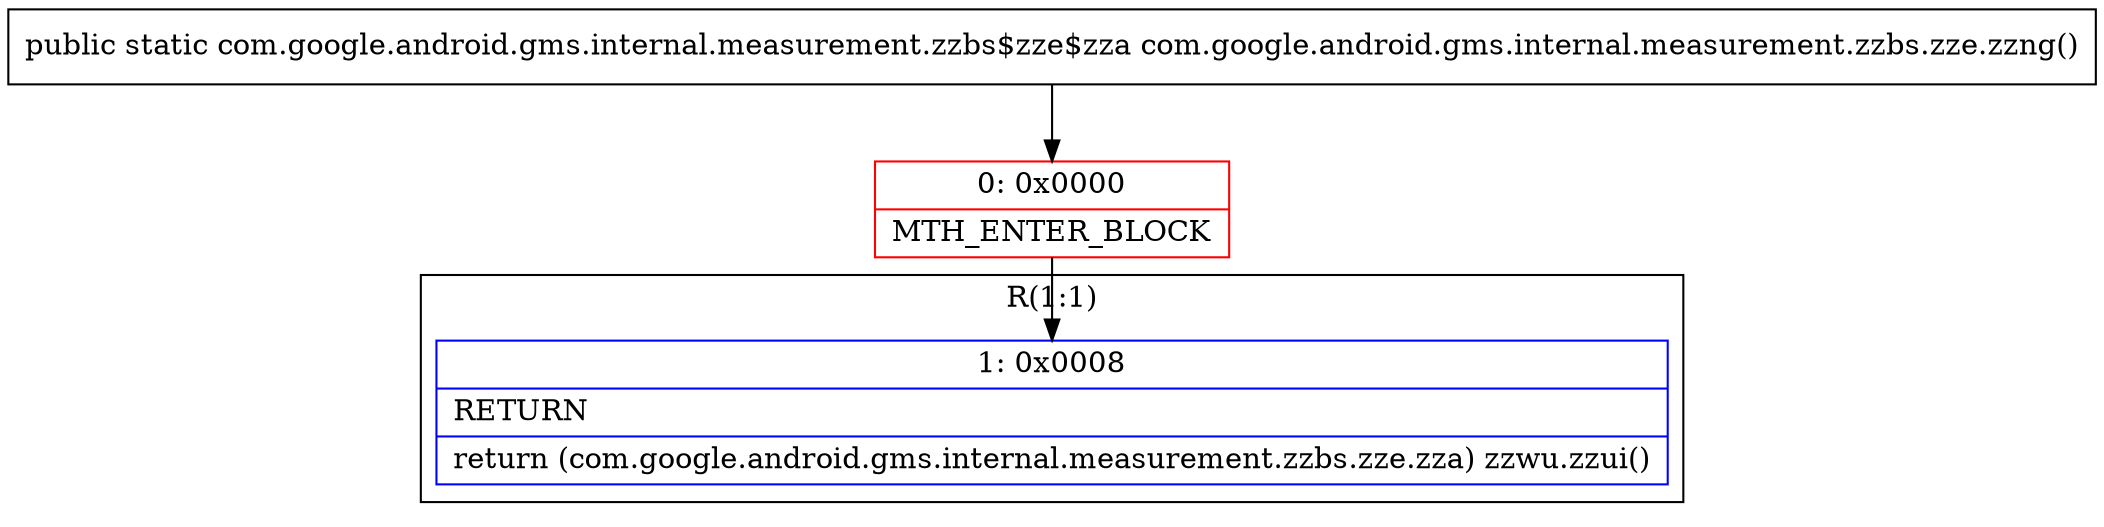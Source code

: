 digraph "CFG forcom.google.android.gms.internal.measurement.zzbs.zze.zzng()Lcom\/google\/android\/gms\/internal\/measurement\/zzbs$zze$zza;" {
subgraph cluster_Region_423064169 {
label = "R(1:1)";
node [shape=record,color=blue];
Node_1 [shape=record,label="{1\:\ 0x0008|RETURN\l|return (com.google.android.gms.internal.measurement.zzbs.zze.zza) zzwu.zzui()\l}"];
}
Node_0 [shape=record,color=red,label="{0\:\ 0x0000|MTH_ENTER_BLOCK\l}"];
MethodNode[shape=record,label="{public static com.google.android.gms.internal.measurement.zzbs$zze$zza com.google.android.gms.internal.measurement.zzbs.zze.zzng() }"];
MethodNode -> Node_0;
Node_0 -> Node_1;
}

